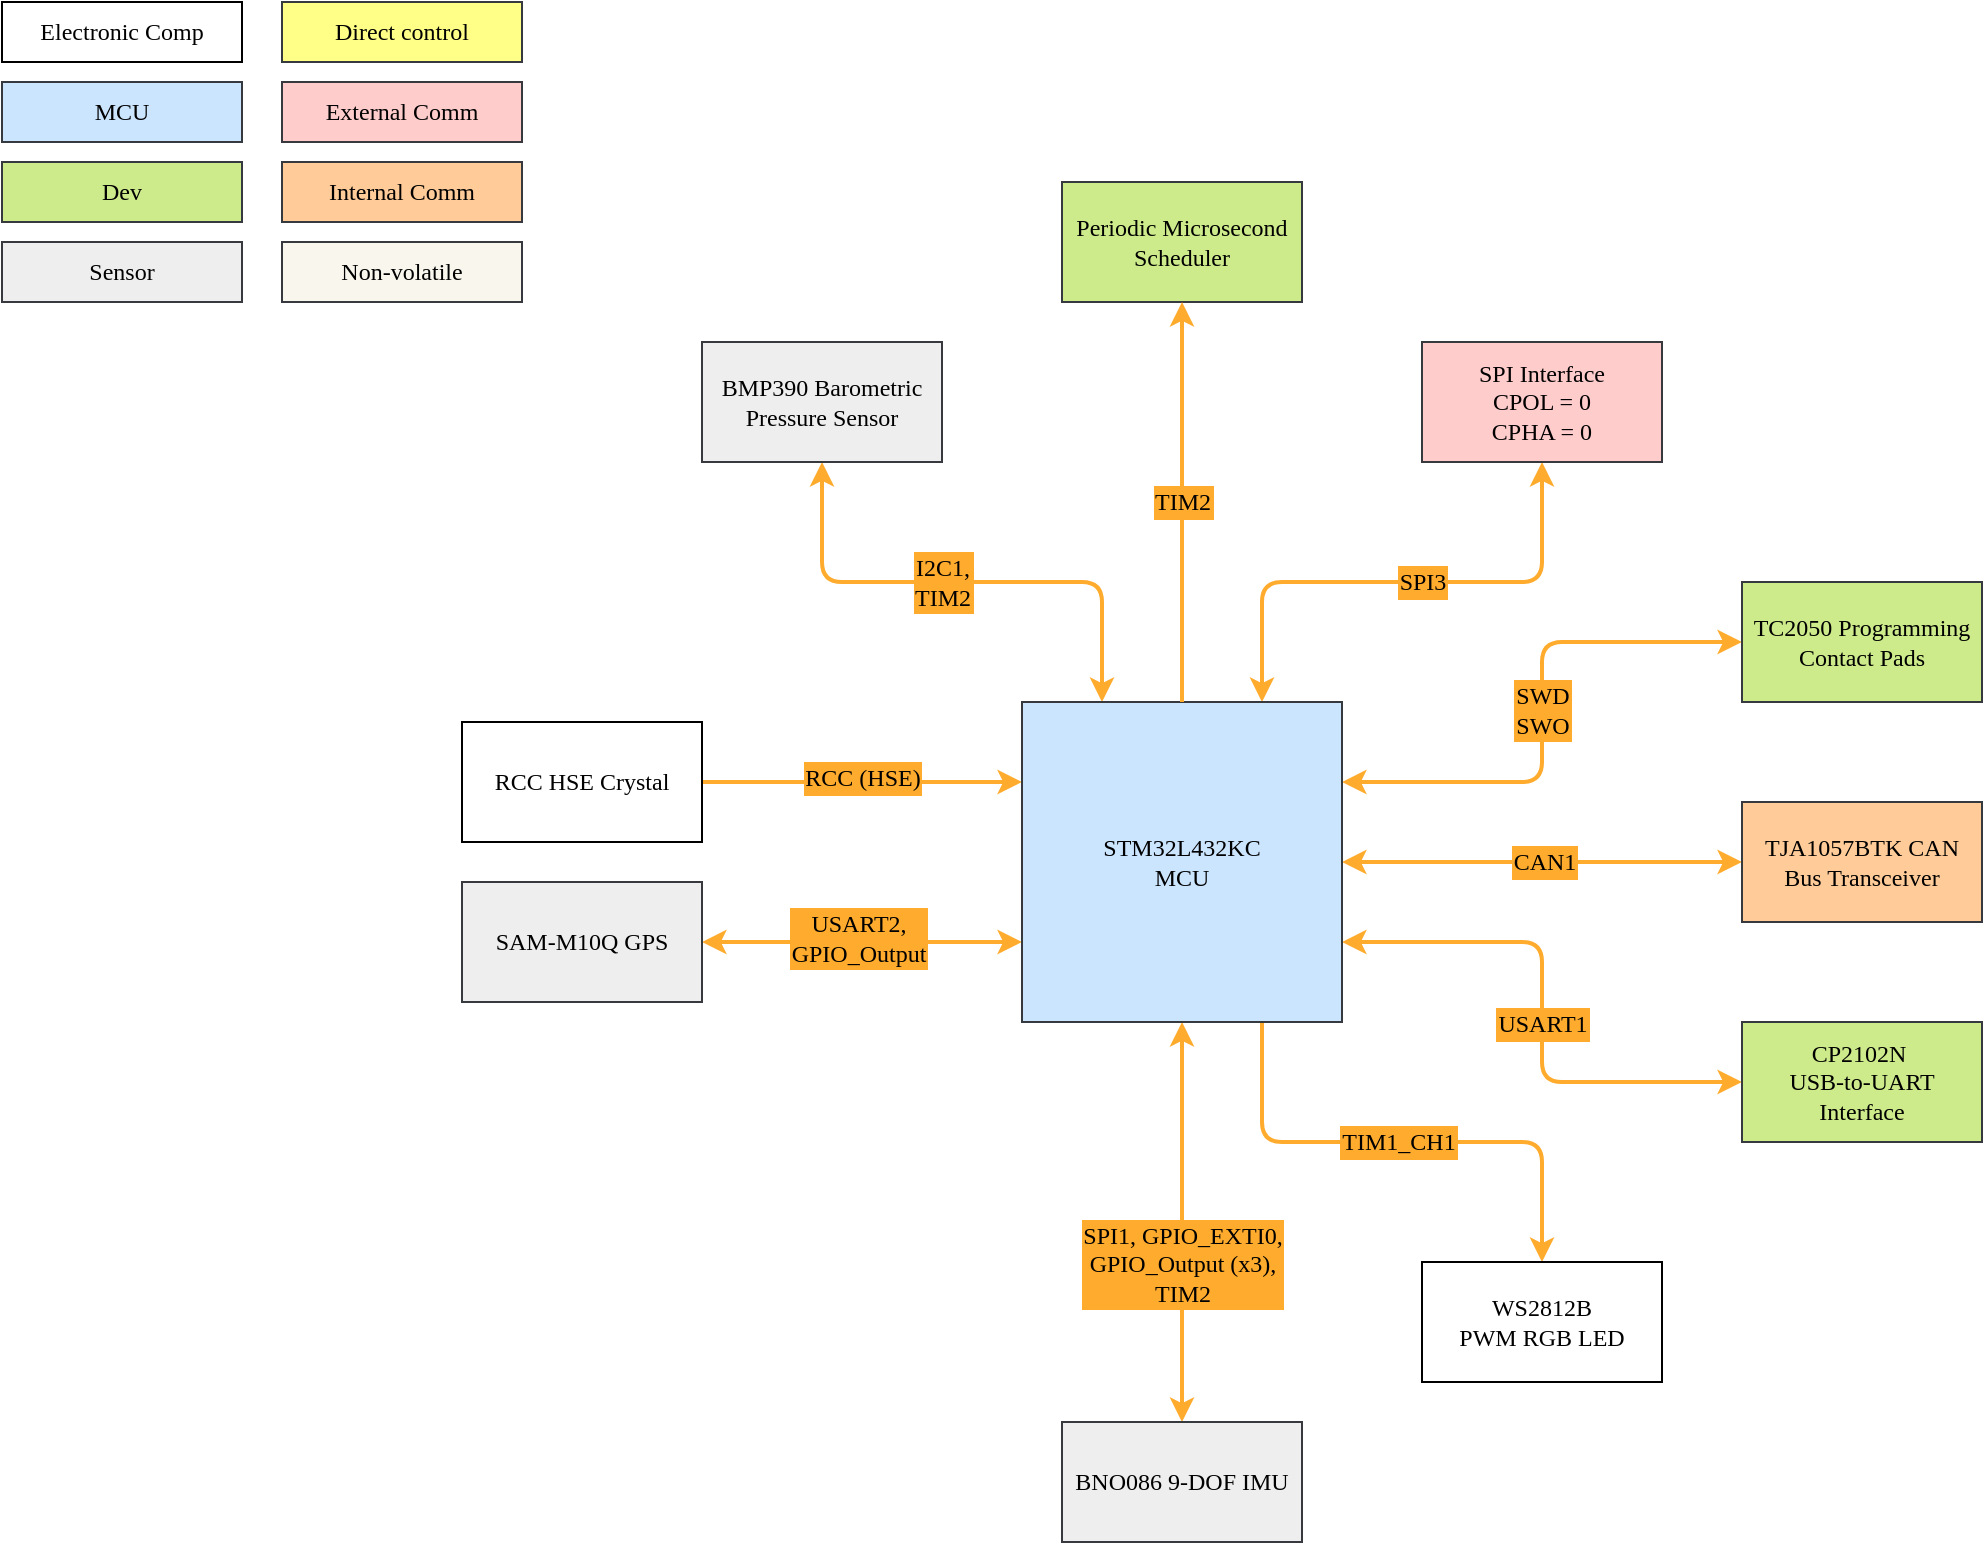 <mxfile version="28.2.7">
  <diagram name="Page-1" id="Fh3xXZeNDoPXvtaeBFH2">
    <mxGraphModel dx="946" dy="620" grid="1" gridSize="10" guides="1" tooltips="1" connect="1" arrows="1" fold="1" page="1" pageScale="1" pageWidth="1169" pageHeight="827" math="0" shadow="0">
      <root>
        <mxCell id="0" />
        <mxCell id="1" parent="0" />
        <mxCell id="3psXlnNpl7eC7Tku3Xl5-1" style="edgeStyle=orthogonalEdgeStyle;rounded=1;orthogonalLoop=1;jettySize=auto;html=1;exitX=0;exitY=0.25;exitDx=0;exitDy=0;entryX=1;entryY=0.5;entryDx=0;entryDy=0;strokeWidth=2;curved=0;strokeColor=#FFAB2E;startArrow=classic;startFill=1;endArrow=none;endFill=0;" parent="1" source="3psXlnNpl7eC7Tku3Xl5-17" target="3psXlnNpl7eC7Tku3Xl5-14" edge="1">
          <mxGeometry relative="1" as="geometry" />
        </mxCell>
        <mxCell id="3psXlnNpl7eC7Tku3Xl5-2" value="RCC (HSE)" style="edgeLabel;html=1;align=center;verticalAlign=middle;resizable=0;points=[];fontSize=12;fontFamily=JetBrains Mono;fontSource=https%3A%2F%2Ffonts.googleapis.com%2Fcss%3Ffamily%3DJetBrains%2BMono;labelBackgroundColor=#FFAB2E;labelBorderColor=#FFAB2E;textShadow=0;" parent="3psXlnNpl7eC7Tku3Xl5-1" vertex="1" connectable="0">
          <mxGeometry x="-0.008" y="-1" relative="1" as="geometry">
            <mxPoint x="-1" y="-1" as="offset" />
          </mxGeometry>
        </mxCell>
        <mxCell id="3psXlnNpl7eC7Tku3Xl5-3" style="edgeStyle=orthogonalEdgeStyle;rounded=1;orthogonalLoop=1;jettySize=auto;html=1;exitX=0;exitY=0.5;exitDx=0;exitDy=0;strokeWidth=2;startArrow=classic;startFill=1;fontFamily=JetBrains Mono;fontSource=https%3A%2F%2Ffonts.googleapis.com%2Fcss%3Ffamily%3DJetBrains%2BMono;strokeColor=#FFAB2E;fillColor=#ffcc99;fontSize=12;curved=0;entryX=1;entryY=0.5;entryDx=0;entryDy=0;" parent="1" source="3psXlnNpl7eC7Tku3Xl5-5" target="3psXlnNpl7eC7Tku3Xl5-17" edge="1">
          <mxGeometry relative="1" as="geometry">
            <mxPoint x="690" y="450" as="targetPoint" />
          </mxGeometry>
        </mxCell>
        <mxCell id="3psXlnNpl7eC7Tku3Xl5-4" value="CAN1" style="edgeLabel;html=1;align=center;verticalAlign=middle;resizable=0;points=[];fontFamily=JetBrains Mono;fontSource=https%3A%2F%2Ffonts.googleapis.com%2Fcss%3Ffamily%3DJetBrains%2BMono;fontSize=12;labelBackgroundColor=#FFAB2E;labelBorderColor=#FFAB2E;" parent="3psXlnNpl7eC7Tku3Xl5-3" vertex="1" connectable="0">
          <mxGeometry x="-0.033" relative="1" as="geometry">
            <mxPoint x="-3" as="offset" />
          </mxGeometry>
        </mxCell>
        <mxCell id="3psXlnNpl7eC7Tku3Xl5-6" style="edgeStyle=orthogonalEdgeStyle;rounded=1;orthogonalLoop=1;jettySize=auto;html=1;exitX=0;exitY=0.5;exitDx=0;exitDy=0;entryX=1;entryY=0.25;entryDx=0;entryDy=0;startArrow=classic;startFill=1;strokeWidth=2;strokeColor=#FFAB2E;fillColor=#ffcc99;fontSize=12;fontFamily=JetBrains Mono;fontSource=https%3A%2F%2Ffonts.googleapis.com%2Fcss%3Ffamily%3DJetBrains%2BMono;curved=0;" parent="1" source="3psXlnNpl7eC7Tku3Xl5-8" target="3psXlnNpl7eC7Tku3Xl5-17" edge="1">
          <mxGeometry relative="1" as="geometry" />
        </mxCell>
        <mxCell id="3psXlnNpl7eC7Tku3Xl5-7" value="SWD&lt;br style=&quot;font-size: 12px;&quot;&gt;SWO" style="edgeLabel;html=1;align=center;verticalAlign=middle;resizable=0;points=[];fontSize=12;fontFamily=JetBrains Mono;fontSource=https%3A%2F%2Ffonts.googleapis.com%2Fcss%3Ffamily%3DJetBrains%2BMono;labelBackgroundColor=#FFAB2E;labelBorderColor=#FFAB2E;" parent="3psXlnNpl7eC7Tku3Xl5-6" vertex="1" connectable="0">
          <mxGeometry x="0.08" y="-2" relative="1" as="geometry">
            <mxPoint x="2" y="-12" as="offset" />
          </mxGeometry>
        </mxCell>
        <mxCell id="3psXlnNpl7eC7Tku3Xl5-9" value="MCU" style="rounded=0;whiteSpace=wrap;html=1;fontSize=12;fontFamily=JetBrains Mono;fontSource=https%3A%2F%2Ffonts.googleapis.com%2Fcss%3Ffamily%3DJetBrains%2BMono;fillColor=#cce5ff;strokeColor=#36393d;" parent="1" vertex="1">
          <mxGeometry x="10" y="50" width="120" height="30" as="geometry" />
        </mxCell>
        <mxCell id="3psXlnNpl7eC7Tku3Xl5-10" value="Sensor" style="rounded=0;whiteSpace=wrap;html=1;fontSize=12;fontFamily=JetBrains Mono;fontSource=https%3A%2F%2Ffonts.googleapis.com%2Fcss%3Ffamily%3DJetBrains%2BMono;fillColor=#eeeeee;strokeColor=#36393d;" parent="1" vertex="1">
          <mxGeometry x="10" y="130" width="120" height="30" as="geometry" />
        </mxCell>
        <mxCell id="3psXlnNpl7eC7Tku3Xl5-11" value="Direct control" style="rounded=0;whiteSpace=wrap;html=1;fontSize=12;fontFamily=JetBrains Mono;fontSource=https%3A%2F%2Ffonts.googleapis.com%2Fcss%3Ffamily%3DJetBrains%2BMono;fillColor=#ffff88;strokeColor=#36393d;" parent="1" vertex="1">
          <mxGeometry x="150" y="10" width="120" height="30" as="geometry" />
        </mxCell>
        <mxCell id="3psXlnNpl7eC7Tku3Xl5-12" value="External Comm" style="rounded=0;whiteSpace=wrap;html=1;fontSize=12;fontFamily=JetBrains Mono;fontSource=https%3A%2F%2Ffonts.googleapis.com%2Fcss%3Ffamily%3DJetBrains%2BMono;fillColor=#ffcccc;strokeColor=#36393d;" parent="1" vertex="1">
          <mxGeometry x="150" y="50" width="120" height="30" as="geometry" />
        </mxCell>
        <mxCell id="3psXlnNpl7eC7Tku3Xl5-13" value="Internal Comm " style="rounded=0;whiteSpace=wrap;html=1;fontSize=12;fontFamily=JetBrains Mono;fontSource=https%3A%2F%2Ffonts.googleapis.com%2Fcss%3Ffamily%3DJetBrains%2BMono;fillColor=#ffcc99;strokeColor=#36393d;" parent="1" vertex="1">
          <mxGeometry x="150" y="90" width="120" height="30" as="geometry" />
        </mxCell>
        <mxCell id="3psXlnNpl7eC7Tku3Xl5-15" value="Electronic Comp" style="rounded=0;whiteSpace=wrap;html=1;fontSize=12;fontFamily=JetBrains Mono;fontSource=https%3A%2F%2Ffonts.googleapis.com%2Fcss%3Ffamily%3DJetBrains%2BMono;" parent="1" vertex="1">
          <mxGeometry x="10" y="10" width="120" height="30" as="geometry" />
        </mxCell>
        <mxCell id="3psXlnNpl7eC7Tku3Xl5-16" value="Dev" style="rounded=0;whiteSpace=wrap;html=1;fontSize=12;fontFamily=JetBrains Mono;fontSource=https%3A%2F%2Ffonts.googleapis.com%2Fcss%3Ffamily%3DJetBrains%2BMono;fillColor=#cdeb8b;strokeColor=#36393d;" parent="1" vertex="1">
          <mxGeometry x="10" y="90" width="120" height="30" as="geometry" />
        </mxCell>
        <mxCell id="3psXlnNpl7eC7Tku3Xl5-18" value="Non-volatile" style="rounded=0;whiteSpace=wrap;html=1;fontSize=12;fontFamily=JetBrains Mono;fontSource=https%3A%2F%2Ffonts.googleapis.com%2Fcss%3Ffamily%3DJetBrains%2BMono;fillColor=#f9f7ed;strokeColor=#36393d;" parent="1" vertex="1">
          <mxGeometry x="150" y="130" width="120" height="30" as="geometry" />
        </mxCell>
        <mxCell id="3psXlnNpl7eC7Tku3Xl5-19" style="edgeStyle=orthogonalEdgeStyle;rounded=1;orthogonalLoop=1;jettySize=auto;html=1;entryX=0;entryY=0.5;entryDx=0;entryDy=0;startArrow=classic;startFill=1;strokeWidth=2;fontSize=12;fontFamily=JetBrains Mono;fontSource=https%3A%2F%2Ffonts.googleapis.com%2Fcss%3Ffamily%3DJetBrains%2BMono;strokeColor=#FFAB2E;fillColor=#ffcc99;curved=0;exitX=1;exitY=0.75;exitDx=0;exitDy=0;" parent="1" source="3psXlnNpl7eC7Tku3Xl5-17" target="3psXlnNpl7eC7Tku3Xl5-21" edge="1">
          <mxGeometry relative="1" as="geometry">
            <mxPoint x="600" y="550" as="sourcePoint" />
          </mxGeometry>
        </mxCell>
        <mxCell id="3psXlnNpl7eC7Tku3Xl5-20" value="USART1" style="edgeLabel;html=1;align=center;verticalAlign=middle;resizable=0;points=[];fontSize=12;fontFamily=JetBrains Mono;fontSource=https%3A%2F%2Ffonts.googleapis.com%2Fcss%3Ffamily%3DJetBrains%2BMono;labelBackgroundColor=#FFAB2E;labelBorderColor=#FFAB2E;" parent="3psXlnNpl7eC7Tku3Xl5-19" vertex="1" connectable="0">
          <mxGeometry x="0.025" y="-3" relative="1" as="geometry">
            <mxPoint x="3" y="2" as="offset" />
          </mxGeometry>
        </mxCell>
        <mxCell id="3psXlnNpl7eC7Tku3Xl5-22" style="edgeStyle=orthogonalEdgeStyle;rounded=1;orthogonalLoop=1;jettySize=auto;html=1;entryX=0.5;entryY=0;entryDx=0;entryDy=0;startArrow=classic;startFill=1;strokeWidth=2;fontSize=12;fontFamily=JetBrains Mono;fontSource=https%3A%2F%2Ffonts.googleapis.com%2Fcss%3Ffamily%3DJetBrains%2BMono;strokeColor=#FFAB2E;fillColor=#ffcc99;curved=0;exitX=0.5;exitY=1;exitDx=0;exitDy=0;" parent="1" source="3psXlnNpl7eC7Tku3Xl5-17" target="3psXlnNpl7eC7Tku3Xl5-24" edge="1">
          <mxGeometry relative="1" as="geometry">
            <mxPoint x="440" y="684" as="sourcePoint" />
          </mxGeometry>
        </mxCell>
        <mxCell id="3psXlnNpl7eC7Tku3Xl5-23" value="SPI1, GPIO_EXTI0, &lt;br&gt;&lt;div&gt;GPIO_Output (x3),&lt;/div&gt;&lt;div&gt;TIM2&lt;/div&gt;" style="edgeLabel;html=1;align=center;verticalAlign=middle;resizable=0;points=[];fontSize=12;fontFamily=JetBrains Mono;fontSource=https%3A%2F%2Ffonts.googleapis.com%2Fcss%3Ffamily%3DJetBrains%2BMono;labelBackgroundColor=#FFAB2E;labelBorderColor=#FFAB2E;" parent="3psXlnNpl7eC7Tku3Xl5-22" vertex="1" connectable="0">
          <mxGeometry x="0.025" y="-3" relative="1" as="geometry">
            <mxPoint x="3" y="18" as="offset" />
          </mxGeometry>
        </mxCell>
        <mxCell id="3psXlnNpl7eC7Tku3Xl5-25" style="edgeStyle=orthogonalEdgeStyle;rounded=1;orthogonalLoop=1;jettySize=auto;html=1;exitX=0;exitY=0.75;exitDx=0;exitDy=0;entryX=1;entryY=0.5;entryDx=0;entryDy=0;startArrow=classic;startFill=1;fontSize=12;fontFamily=JetBrains Mono;fontSource=https%3A%2F%2Ffonts.googleapis.com%2Fcss%3Ffamily%3DJetBrains%2BMono;strokeWidth=2;strokeColor=#FFAB2E;curved=0;" parent="1" source="3psXlnNpl7eC7Tku3Xl5-17" target="3psXlnNpl7eC7Tku3Xl5-27" edge="1">
          <mxGeometry relative="1" as="geometry">
            <mxPoint x="520" y="480" as="sourcePoint" />
          </mxGeometry>
        </mxCell>
        <mxCell id="3psXlnNpl7eC7Tku3Xl5-26" value="&lt;div&gt;USART2,&lt;/div&gt;&lt;div&gt;GPIO_Output&lt;/div&gt;" style="edgeLabel;html=1;align=center;verticalAlign=middle;resizable=0;points=[];fontSize=12;fontFamily=JetBrains Mono;fontSource=https%3A%2F%2Ffonts.googleapis.com%2Fcss%3Ffamily%3DJetBrains%2BMono;labelBackgroundColor=#FFAB2E;labelBorderColor=#FFAB2E;" parent="3psXlnNpl7eC7Tku3Xl5-25" vertex="1" connectable="0">
          <mxGeometry x="0.029" relative="1" as="geometry">
            <mxPoint y="-2" as="offset" />
          </mxGeometry>
        </mxCell>
        <mxCell id="3psXlnNpl7eC7Tku3Xl5-28" style="edgeStyle=orthogonalEdgeStyle;rounded=1;orthogonalLoop=1;jettySize=auto;html=1;exitX=0.5;exitY=1;exitDx=0;exitDy=0;entryX=0.25;entryY=0;entryDx=0;entryDy=0;startArrow=classic;startFill=1;strokeWidth=2;fontSize=12;fontFamily=JetBrains Mono;fontSource=https%3A%2F%2Ffonts.googleapis.com%2Fcss%3Ffamily%3DJetBrains%2BMono;strokeColor=#FFAB2E;fillColor=#ffcc99;curved=0;" parent="1" source="3psXlnNpl7eC7Tku3Xl5-30" target="3psXlnNpl7eC7Tku3Xl5-17" edge="1">
          <mxGeometry relative="1" as="geometry">
            <mxPoint x="600" y="360" as="targetPoint" />
          </mxGeometry>
        </mxCell>
        <mxCell id="3psXlnNpl7eC7Tku3Xl5-29" value="&lt;div&gt;I2C1,&lt;/div&gt;&lt;div&gt;TIM2&lt;/div&gt;" style="edgeLabel;html=1;align=center;verticalAlign=middle;resizable=0;points=[];fontSize=12;fontFamily=JetBrains Mono;fontSource=https%3A%2F%2Ffonts.googleapis.com%2Fcss%3Ffamily%3DJetBrains%2BMono;labelBackgroundColor=#FFAB2E;labelBorderColor=#FFAB2E;" parent="3psXlnNpl7eC7Tku3Xl5-28" vertex="1" connectable="0">
          <mxGeometry x="-0.024" y="2" relative="1" as="geometry">
            <mxPoint x="-7" y="2" as="offset" />
          </mxGeometry>
        </mxCell>
        <mxCell id="3psXlnNpl7eC7Tku3Xl5-31" style="edgeStyle=orthogonalEdgeStyle;rounded=1;orthogonalLoop=1;jettySize=auto;html=1;entryX=0.75;entryY=1;entryDx=0;entryDy=0;strokeWidth=2;strokeColor=#FFAB2E;startArrow=classic;startFill=1;endArrow=none;endFill=0;curved=0;exitX=0.5;exitY=0;exitDx=0;exitDy=0;" parent="1" source="3psXlnNpl7eC7Tku3Xl5-33" target="3psXlnNpl7eC7Tku3Xl5-17" edge="1">
          <mxGeometry relative="1" as="geometry">
            <mxPoint x="690" y="646" as="targetPoint" />
            <mxPoint x="770" y="580" as="sourcePoint" />
            <Array as="points">
              <mxPoint x="780" y="580" />
              <mxPoint x="640" y="580" />
            </Array>
          </mxGeometry>
        </mxCell>
        <mxCell id="3psXlnNpl7eC7Tku3Xl5-32" value="TIM1_CH1" style="edgeLabel;html=1;align=center;verticalAlign=middle;resizable=0;points=[];labelBackgroundColor=#FFAB2E;labelBorderColor=#FFAB2E;fontFamily=JetBrains Mono;fontSource=https%3A%2F%2Ffonts.googleapis.com%2Fcss%3Ffamily%3DJetBrains%2BMono;fontSize=12;" parent="3psXlnNpl7eC7Tku3Xl5-31" vertex="1" connectable="0">
          <mxGeometry x="-0.443" relative="1" as="geometry">
            <mxPoint x="-60" as="offset" />
          </mxGeometry>
        </mxCell>
        <mxCell id="2O-WXTWpkQr1niNHSLxZ-1" style="edgeStyle=orthogonalEdgeStyle;rounded=1;orthogonalLoop=1;jettySize=auto;html=1;exitX=0.5;exitY=1;exitDx=0;exitDy=0;entryX=0.75;entryY=0;entryDx=0;entryDy=0;startArrow=classic;startFill=1;strokeWidth=2;fontSize=12;fontFamily=JetBrains Mono;fontSource=https%3A%2F%2Ffonts.googleapis.com%2Fcss%3Ffamily%3DJetBrains%2BMono;strokeColor=#FFAB2E;fillColor=#ffcc99;curved=0;" parent="1" source="2O-WXTWpkQr1niNHSLxZ-3" target="3psXlnNpl7eC7Tku3Xl5-17" edge="1">
          <mxGeometry relative="1" as="geometry">
            <mxPoint x="750" y="270" as="targetPoint" />
          </mxGeometry>
        </mxCell>
        <mxCell id="2O-WXTWpkQr1niNHSLxZ-2" value="&lt;div&gt;SPI3&lt;/div&gt;" style="edgeLabel;html=1;align=center;verticalAlign=middle;resizable=0;points=[];fontSize=12;fontFamily=JetBrains Mono;fontSource=https%3A%2F%2Ffonts.googleapis.com%2Fcss%3Ffamily%3DJetBrains%2BMono;labelBackgroundColor=#FFAB2E;labelBorderColor=#FFAB2E;" parent="2O-WXTWpkQr1niNHSLxZ-1" vertex="1" connectable="0">
          <mxGeometry x="-0.024" y="2" relative="1" as="geometry">
            <mxPoint x="7" y="-2" as="offset" />
          </mxGeometry>
        </mxCell>
        <mxCell id="3psXlnNpl7eC7Tku3Xl5-5" value="TJA1057BTK CAN Bus Transceiver" style="rounded=0;whiteSpace=wrap;html=1;fontSize=12;fontFamily=JetBrains Mono;fontSource=https%3A%2F%2Ffonts.googleapis.com%2Fcss%3Ffamily%3DJetBrains%2BMono;fillColor=#ffcc99;strokeColor=#36393d;" parent="1" vertex="1">
          <mxGeometry x="880" y="410" width="120" height="60" as="geometry" />
        </mxCell>
        <mxCell id="3psXlnNpl7eC7Tku3Xl5-8" value="TC2050 Programming Contact Pads" style="rounded=0;whiteSpace=wrap;html=1;fontSize=12;fontFamily=JetBrains Mono;fontSource=https%3A%2F%2Ffonts.googleapis.com%2Fcss%3Ffamily%3DJetBrains%2BMono;fillColor=#cdeb8b;strokeColor=#36393d;" parent="1" vertex="1">
          <mxGeometry x="880" y="300" width="120" height="60" as="geometry" />
        </mxCell>
        <mxCell id="3psXlnNpl7eC7Tku3Xl5-14" value="RCC HSE Crystal" style="rounded=0;whiteSpace=wrap;html=1;fontSize=12;fontFamily=JetBrains Mono;fontSource=https%3A%2F%2Ffonts.googleapis.com%2Fcss%3Ffamily%3DJetBrains%2BMono;" parent="1" vertex="1">
          <mxGeometry x="240" y="370" width="120" height="60" as="geometry" />
        </mxCell>
        <mxCell id="3psXlnNpl7eC7Tku3Xl5-17" value="STM32L432KC&lt;br style=&quot;font-size: 12px;&quot;&gt;MCU" style="rounded=0;whiteSpace=wrap;html=1;fontFamily=JetBrains Mono;fillColor=#cce5ff;strokeColor=#36393d;fontSize=12;fontSource=https%3A%2F%2Ffonts.googleapis.com%2Fcss%3Ffamily%3DJetBrains%2BMono;" parent="1" vertex="1">
          <mxGeometry x="520" y="360" width="160" height="160" as="geometry" />
        </mxCell>
        <mxCell id="3psXlnNpl7eC7Tku3Xl5-21" value="&lt;div&gt;CP2102N&amp;nbsp;&lt;/div&gt;&lt;div&gt;USB-to-UART Interface&lt;/div&gt;" style="rounded=0;whiteSpace=wrap;html=1;fontSize=12;fontFamily=JetBrains Mono;fontSource=https%3A%2F%2Ffonts.googleapis.com%2Fcss%3Ffamily%3DJetBrains%2BMono;fillColor=#cdeb8b;strokeColor=#36393d;" parent="1" vertex="1">
          <mxGeometry x="880" y="520" width="120" height="60" as="geometry" />
        </mxCell>
        <mxCell id="3psXlnNpl7eC7Tku3Xl5-24" value="BNO086 9-DOF IMU" style="rounded=0;whiteSpace=wrap;html=1;fontSize=12;fontFamily=JetBrains Mono;fontSource=https%3A%2F%2Ffonts.googleapis.com%2Fcss%3Ffamily%3DJetBrains%2BMono;fillColor=#eeeeee;strokeColor=#36393d;" parent="1" vertex="1">
          <mxGeometry x="540" y="720" width="120" height="60" as="geometry" />
        </mxCell>
        <mxCell id="3psXlnNpl7eC7Tku3Xl5-27" value="SAM-M10Q GPS" style="rounded=0;whiteSpace=wrap;html=1;fontSize=12;fontFamily=JetBrains Mono;fontSource=https%3A%2F%2Ffonts.googleapis.com%2Fcss%3Ffamily%3DJetBrains%2BMono;fillColor=#eeeeee;strokeColor=#36393d;" parent="1" vertex="1">
          <mxGeometry x="240" y="450" width="120" height="60" as="geometry" />
        </mxCell>
        <mxCell id="3psXlnNpl7eC7Tku3Xl5-30" value="BMP390 Barometric Pressure Sensor" style="rounded=0;whiteSpace=wrap;html=1;fontSize=12;fontFamily=JetBrains Mono;fontSource=https%3A%2F%2Ffonts.googleapis.com%2Fcss%3Ffamily%3DJetBrains%2BMono;fillColor=#eeeeee;strokeColor=#36393d;" parent="1" vertex="1">
          <mxGeometry x="360" y="180" width="120" height="60" as="geometry" />
        </mxCell>
        <mxCell id="3psXlnNpl7eC7Tku3Xl5-33" value="&lt;div&gt;WS2812B&lt;/div&gt;&lt;div&gt;PWM RGB LED&lt;/div&gt;" style="rounded=0;whiteSpace=wrap;html=1;fontSize=12;fontFamily=JetBrains Mono;fontSource=https%3A%2F%2Ffonts.googleapis.com%2Fcss%3Ffamily%3DJetBrains%2BMono;" parent="1" vertex="1">
          <mxGeometry x="720" y="640" width="120" height="60" as="geometry" />
        </mxCell>
        <mxCell id="2O-WXTWpkQr1niNHSLxZ-3" value="&lt;div&gt;SPI Interface&lt;/div&gt;&lt;div&gt;CPOL = 0&lt;/div&gt;&lt;div&gt;CPHA = 0&lt;/div&gt;" style="rounded=0;whiteSpace=wrap;html=1;fontSize=12;fontFamily=JetBrains Mono;fontSource=https%3A%2F%2Ffonts.googleapis.com%2Fcss%3Ffamily%3DJetBrains%2BMono;fillColor=#ffcccc;strokeColor=#36393d;" parent="1" vertex="1">
          <mxGeometry x="720" y="180" width="120" height="60" as="geometry" />
        </mxCell>
        <mxCell id="iT72xdfD-eDeo86FOb5P-1" value="&lt;div&gt;Periodic Microsecond Scheduler&lt;/div&gt;" style="rounded=0;whiteSpace=wrap;html=1;fontSize=12;fontFamily=JetBrains Mono;fontSource=https%3A%2F%2Ffonts.googleapis.com%2Fcss%3Ffamily%3DJetBrains%2BMono;fillColor=#cdeb8b;strokeColor=#36393d;" vertex="1" parent="1">
          <mxGeometry x="540" y="100" width="120" height="60" as="geometry" />
        </mxCell>
        <mxCell id="iT72xdfD-eDeo86FOb5P-4" style="edgeStyle=orthogonalEdgeStyle;rounded=1;orthogonalLoop=1;jettySize=auto;html=1;exitX=0.5;exitY=1;exitDx=0;exitDy=0;entryX=0.5;entryY=0;entryDx=0;entryDy=0;startArrow=classic;startFill=1;strokeWidth=2;fontSize=12;fontFamily=JetBrains Mono;fontSource=https%3A%2F%2Ffonts.googleapis.com%2Fcss%3Ffamily%3DJetBrains%2BMono;strokeColor=#FFAB2E;fillColor=#ffcc99;curved=0;endArrow=none;endFill=0;" edge="1" parent="1" source="iT72xdfD-eDeo86FOb5P-1" target="3psXlnNpl7eC7Tku3Xl5-17">
          <mxGeometry relative="1" as="geometry">
            <mxPoint x="780" y="360" as="targetPoint" />
            <mxPoint x="640" y="240" as="sourcePoint" />
          </mxGeometry>
        </mxCell>
        <mxCell id="iT72xdfD-eDeo86FOb5P-5" value="TIM2" style="edgeLabel;html=1;align=center;verticalAlign=middle;resizable=0;points=[];fontSize=12;fontFamily=JetBrains Mono;fontSource=https%3A%2F%2Ffonts.googleapis.com%2Fcss%3Ffamily%3DJetBrains%2BMono;labelBackgroundColor=#FFAB2E;labelBorderColor=#FFAB2E;" vertex="1" connectable="0" parent="iT72xdfD-eDeo86FOb5P-4">
          <mxGeometry x="-0.024" y="2" relative="1" as="geometry">
            <mxPoint x="-2" y="2" as="offset" />
          </mxGeometry>
        </mxCell>
      </root>
    </mxGraphModel>
  </diagram>
</mxfile>
